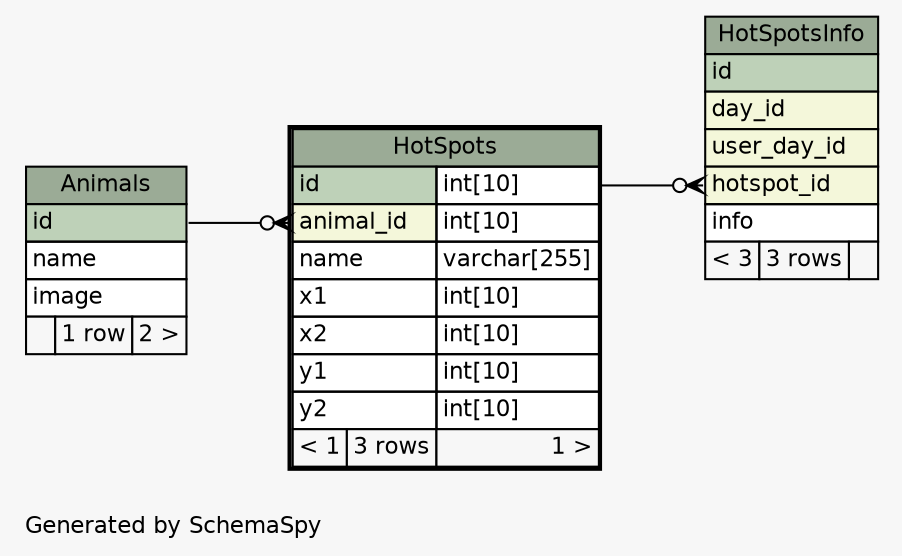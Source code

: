 // dot 2.38.0 on Linux 4.4.0-67-generic
// SchemaSpy rev 590
digraph "oneDegreeRelationshipsDiagram" {
  graph [
    rankdir="RL"
    bgcolor="#f7f7f7"
    label="\nGenerated by SchemaSpy"
    labeljust="l"
    nodesep="0.18"
    ranksep="0.46"
    fontname="Helvetica"
    fontsize="11"
  ];
  node [
    fontname="Helvetica"
    fontsize="11"
    shape="plaintext"
  ];
  edge [
    arrowsize="0.8"
  ];
  "HotSpots":"animal_id":w -> "Animals":"id":e [arrowhead=none dir=back arrowtail=crowodot];
  "HotSpotsInfo":"hotspot_id":w -> "HotSpots":"id.type":e [arrowhead=none dir=back arrowtail=crowodot];
  "Animals" [
    label=<
    <TABLE BORDER="0" CELLBORDER="1" CELLSPACING="0" BGCOLOR="#ffffff">
      <TR><TD COLSPAN="3" BGCOLOR="#9bab96" ALIGN="CENTER">Animals</TD></TR>
      <TR><TD PORT="id" COLSPAN="3" BGCOLOR="#bed1b8" ALIGN="LEFT">id</TD></TR>
      <TR><TD PORT="name" COLSPAN="3" ALIGN="LEFT">name</TD></TR>
      <TR><TD PORT="image" COLSPAN="3" ALIGN="LEFT">image</TD></TR>
      <TR><TD ALIGN="LEFT" BGCOLOR="#f7f7f7">  </TD><TD ALIGN="RIGHT" BGCOLOR="#f7f7f7">1 row</TD><TD ALIGN="RIGHT" BGCOLOR="#f7f7f7">2 &gt;</TD></TR>
    </TABLE>>
    URL="Animals.html"
    tooltip="Animals"
  ];
  "HotSpots" [
    label=<
    <TABLE BORDER="2" CELLBORDER="1" CELLSPACING="0" BGCOLOR="#ffffff">
      <TR><TD COLSPAN="3" BGCOLOR="#9bab96" ALIGN="CENTER">HotSpots</TD></TR>
      <TR><TD PORT="id" COLSPAN="2" BGCOLOR="#bed1b8" ALIGN="LEFT">id</TD><TD PORT="id.type" ALIGN="LEFT">int[10]</TD></TR>
      <TR><TD PORT="animal_id" COLSPAN="2" BGCOLOR="#f4f7da" ALIGN="LEFT">animal_id</TD><TD PORT="animal_id.type" ALIGN="LEFT">int[10]</TD></TR>
      <TR><TD PORT="name" COLSPAN="2" ALIGN="LEFT">name</TD><TD PORT="name.type" ALIGN="LEFT">varchar[255]</TD></TR>
      <TR><TD PORT="x1" COLSPAN="2" ALIGN="LEFT">x1</TD><TD PORT="x1.type" ALIGN="LEFT">int[10]</TD></TR>
      <TR><TD PORT="x2" COLSPAN="2" ALIGN="LEFT">x2</TD><TD PORT="x2.type" ALIGN="LEFT">int[10]</TD></TR>
      <TR><TD PORT="y1" COLSPAN="2" ALIGN="LEFT">y1</TD><TD PORT="y1.type" ALIGN="LEFT">int[10]</TD></TR>
      <TR><TD PORT="y2" COLSPAN="2" ALIGN="LEFT">y2</TD><TD PORT="y2.type" ALIGN="LEFT">int[10]</TD></TR>
      <TR><TD ALIGN="LEFT" BGCOLOR="#f7f7f7">&lt; 1</TD><TD ALIGN="RIGHT" BGCOLOR="#f7f7f7">3 rows</TD><TD ALIGN="RIGHT" BGCOLOR="#f7f7f7">1 &gt;</TD></TR>
    </TABLE>>
    URL="HotSpots.html"
    tooltip="HotSpots"
  ];
  "HotSpotsInfo" [
    label=<
    <TABLE BORDER="0" CELLBORDER="1" CELLSPACING="0" BGCOLOR="#ffffff">
      <TR><TD COLSPAN="3" BGCOLOR="#9bab96" ALIGN="CENTER">HotSpotsInfo</TD></TR>
      <TR><TD PORT="id" COLSPAN="3" BGCOLOR="#bed1b8" ALIGN="LEFT">id</TD></TR>
      <TR><TD PORT="day_id" COLSPAN="3" BGCOLOR="#f4f7da" ALIGN="LEFT">day_id</TD></TR>
      <TR><TD PORT="user_day_id" COLSPAN="3" BGCOLOR="#f4f7da" ALIGN="LEFT">user_day_id</TD></TR>
      <TR><TD PORT="hotspot_id" COLSPAN="3" BGCOLOR="#f4f7da" ALIGN="LEFT">hotspot_id</TD></TR>
      <TR><TD PORT="info" COLSPAN="3" ALIGN="LEFT">info</TD></TR>
      <TR><TD ALIGN="LEFT" BGCOLOR="#f7f7f7">&lt; 3</TD><TD ALIGN="RIGHT" BGCOLOR="#f7f7f7">3 rows</TD><TD ALIGN="RIGHT" BGCOLOR="#f7f7f7">  </TD></TR>
    </TABLE>>
    URL="HotSpotsInfo.html"
    tooltip="HotSpotsInfo"
  ];
}

